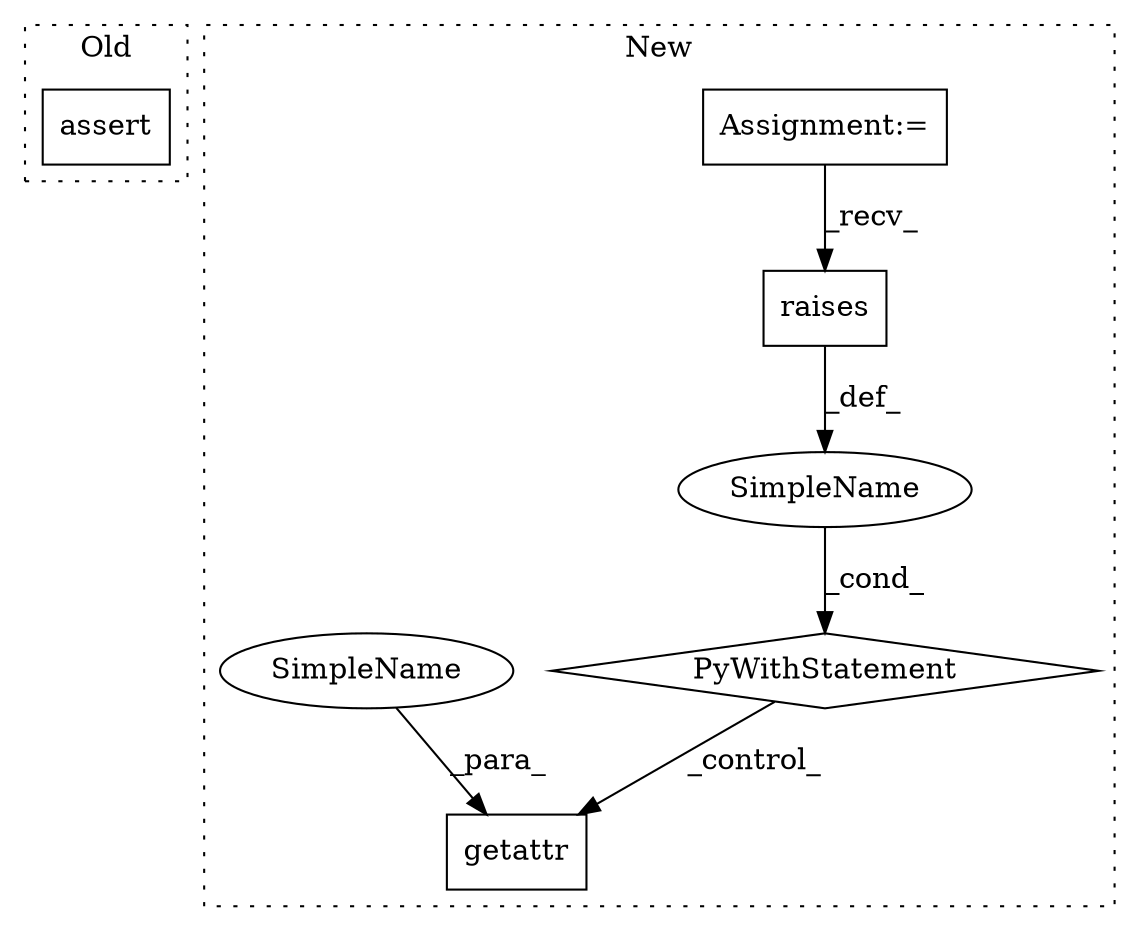 digraph G {
subgraph cluster0 {
1 [label="assert" a="32" s="5583,5640" l="20,1" shape="box"];
label = "Old";
style="dotted";
}
subgraph cluster1 {
2 [label="getattr" a="32" s="5648,5666" l="8,1" shape="box"];
3 [label="Assignment:=" a="7" s="5257" l="6" shape="box"];
4 [label="SimpleName" a="42" s="" l="" shape="ellipse"];
5 [label="PyWithStatement" a="104" s="5593,5636" l="10,2" shape="diamond"];
6 [label="raises" a="32" s="5610,5635" l="7,1" shape="box"];
7 [label="SimpleName" a="42" s="5660" l="6" shape="ellipse"];
label = "New";
style="dotted";
}
3 -> 6 [label="_recv_"];
4 -> 5 [label="_cond_"];
5 -> 2 [label="_control_"];
6 -> 4 [label="_def_"];
7 -> 2 [label="_para_"];
}